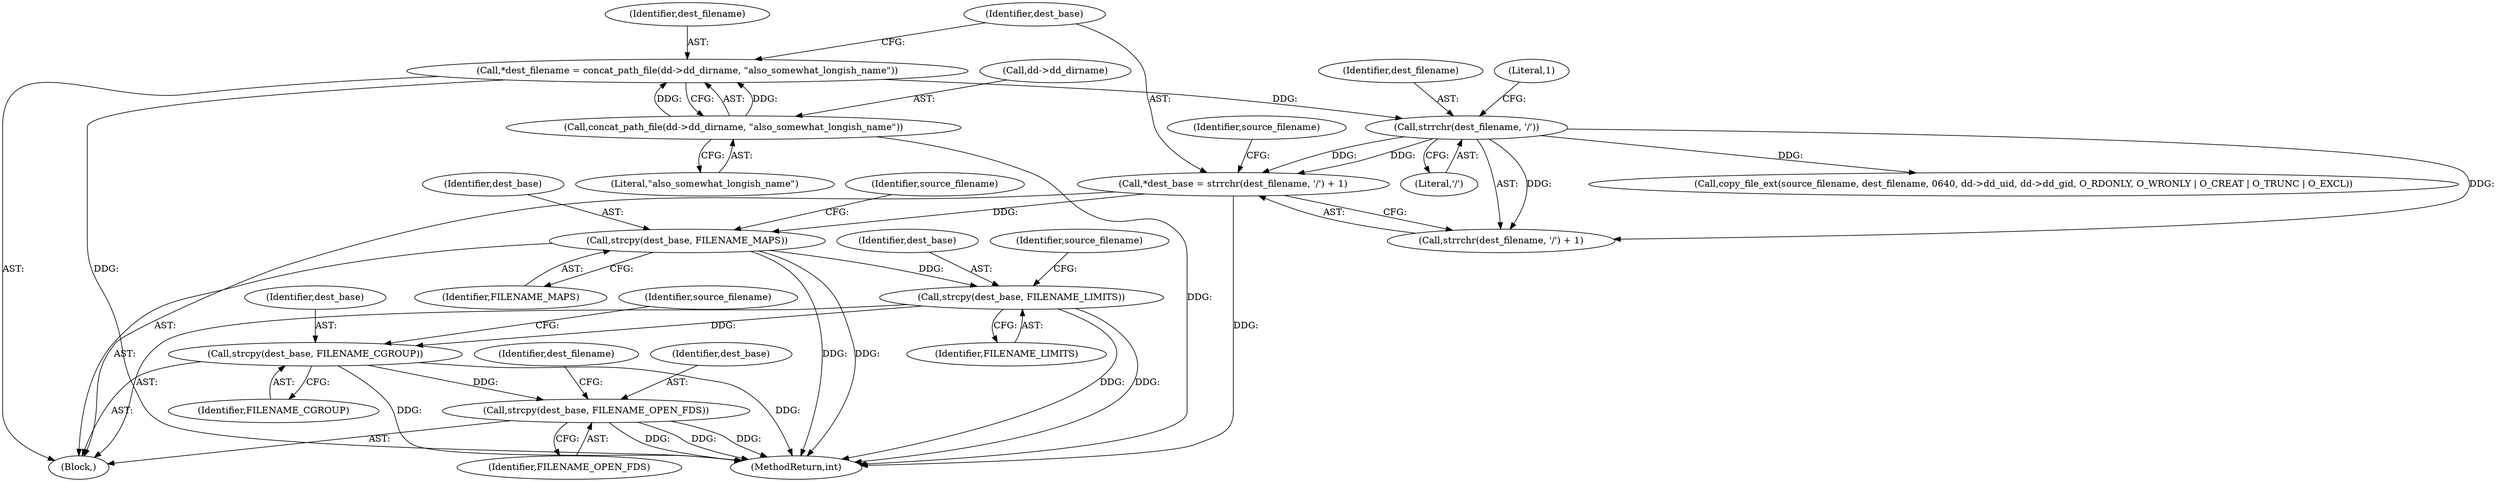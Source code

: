 digraph "0_abrt_4f2c1ddd3e3b81d2d5146b883115371f1cada9f9@pointer" {
"1000742" [label="(Call,strcpy(dest_base, FILENAME_OPEN_FDS))"];
"1000721" [label="(Call,strcpy(dest_base, FILENAME_CGROUP))"];
"1000695" [label="(Call,strcpy(dest_base, FILENAME_LIMITS))"];
"1000669" [label="(Call,strcpy(dest_base, FILENAME_MAPS))"];
"1000657" [label="(Call,*dest_base = strrchr(dest_filename, '/') + 1)"];
"1000660" [label="(Call,strrchr(dest_filename, '/'))"];
"1000649" [label="(Call,*dest_filename = concat_path_file(dd->dd_dirname, \"also_somewhat_longish_name\"))"];
"1000651" [label="(Call,concat_path_file(dd->dd_dirname, \"also_somewhat_longish_name\"))"];
"1000649" [label="(Call,*dest_filename = concat_path_file(dd->dd_dirname, \"also_somewhat_longish_name\"))"];
"1000660" [label="(Call,strrchr(dest_filename, '/'))"];
"1000669" [label="(Call,strcpy(dest_base, FILENAME_MAPS))"];
"1000696" [label="(Identifier,dest_base)"];
"1000671" [label="(Identifier,FILENAME_MAPS)"];
"1000670" [label="(Identifier,dest_base)"];
"1000651" [label="(Call,concat_path_file(dd->dd_dirname, \"also_somewhat_longish_name\"))"];
"1000722" [label="(Identifier,dest_base)"];
"1000744" [label="(Identifier,FILENAME_OPEN_FDS)"];
"1000663" [label="(Literal,1)"];
"1000723" [label="(Identifier,FILENAME_CGROUP)"];
"1000746" [label="(Identifier,dest_filename)"];
"1000695" [label="(Call,strcpy(dest_base, FILENAME_LIMITS))"];
"1000699" [label="(Identifier,source_filename)"];
"1000659" [label="(Call,strrchr(dest_filename, '/') + 1)"];
"1000666" [label="(Identifier,source_filename)"];
"1000672" [label="(Call,copy_file_ext(source_filename, dest_filename, 0640, dd->dd_uid, dd->dd_gid, O_RDONLY, O_WRONLY | O_CREAT | O_TRUNC | O_EXCL))"];
"1001171" [label="(MethodReturn,int)"];
"1000658" [label="(Identifier,dest_base)"];
"1000652" [label="(Call,dd->dd_dirname)"];
"1000650" [label="(Identifier,dest_filename)"];
"1000721" [label="(Call,strcpy(dest_base, FILENAME_CGROUP))"];
"1000742" [label="(Call,strcpy(dest_base, FILENAME_OPEN_FDS))"];
"1000624" [label="(Block,)"];
"1000661" [label="(Identifier,dest_filename)"];
"1000725" [label="(Identifier,source_filename)"];
"1000673" [label="(Identifier,source_filename)"];
"1000743" [label="(Identifier,dest_base)"];
"1000655" [label="(Literal,\"also_somewhat_longish_name\")"];
"1000697" [label="(Identifier,FILENAME_LIMITS)"];
"1000657" [label="(Call,*dest_base = strrchr(dest_filename, '/') + 1)"];
"1000662" [label="(Literal,'/')"];
"1000742" -> "1000624"  [label="AST: "];
"1000742" -> "1000744"  [label="CFG: "];
"1000743" -> "1000742"  [label="AST: "];
"1000744" -> "1000742"  [label="AST: "];
"1000746" -> "1000742"  [label="CFG: "];
"1000742" -> "1001171"  [label="DDG: "];
"1000742" -> "1001171"  [label="DDG: "];
"1000742" -> "1001171"  [label="DDG: "];
"1000721" -> "1000742"  [label="DDG: "];
"1000721" -> "1000624"  [label="AST: "];
"1000721" -> "1000723"  [label="CFG: "];
"1000722" -> "1000721"  [label="AST: "];
"1000723" -> "1000721"  [label="AST: "];
"1000725" -> "1000721"  [label="CFG: "];
"1000721" -> "1001171"  [label="DDG: "];
"1000721" -> "1001171"  [label="DDG: "];
"1000695" -> "1000721"  [label="DDG: "];
"1000695" -> "1000624"  [label="AST: "];
"1000695" -> "1000697"  [label="CFG: "];
"1000696" -> "1000695"  [label="AST: "];
"1000697" -> "1000695"  [label="AST: "];
"1000699" -> "1000695"  [label="CFG: "];
"1000695" -> "1001171"  [label="DDG: "];
"1000695" -> "1001171"  [label="DDG: "];
"1000669" -> "1000695"  [label="DDG: "];
"1000669" -> "1000624"  [label="AST: "];
"1000669" -> "1000671"  [label="CFG: "];
"1000670" -> "1000669"  [label="AST: "];
"1000671" -> "1000669"  [label="AST: "];
"1000673" -> "1000669"  [label="CFG: "];
"1000669" -> "1001171"  [label="DDG: "];
"1000669" -> "1001171"  [label="DDG: "];
"1000657" -> "1000669"  [label="DDG: "];
"1000657" -> "1000624"  [label="AST: "];
"1000657" -> "1000659"  [label="CFG: "];
"1000658" -> "1000657"  [label="AST: "];
"1000659" -> "1000657"  [label="AST: "];
"1000666" -> "1000657"  [label="CFG: "];
"1000657" -> "1001171"  [label="DDG: "];
"1000660" -> "1000657"  [label="DDG: "];
"1000660" -> "1000657"  [label="DDG: "];
"1000660" -> "1000659"  [label="AST: "];
"1000660" -> "1000662"  [label="CFG: "];
"1000661" -> "1000660"  [label="AST: "];
"1000662" -> "1000660"  [label="AST: "];
"1000663" -> "1000660"  [label="CFG: "];
"1000660" -> "1000659"  [label="DDG: "];
"1000660" -> "1000659"  [label="DDG: "];
"1000649" -> "1000660"  [label="DDG: "];
"1000660" -> "1000672"  [label="DDG: "];
"1000649" -> "1000624"  [label="AST: "];
"1000649" -> "1000651"  [label="CFG: "];
"1000650" -> "1000649"  [label="AST: "];
"1000651" -> "1000649"  [label="AST: "];
"1000658" -> "1000649"  [label="CFG: "];
"1000649" -> "1001171"  [label="DDG: "];
"1000651" -> "1000649"  [label="DDG: "];
"1000651" -> "1000649"  [label="DDG: "];
"1000651" -> "1000655"  [label="CFG: "];
"1000652" -> "1000651"  [label="AST: "];
"1000655" -> "1000651"  [label="AST: "];
"1000651" -> "1001171"  [label="DDG: "];
}
